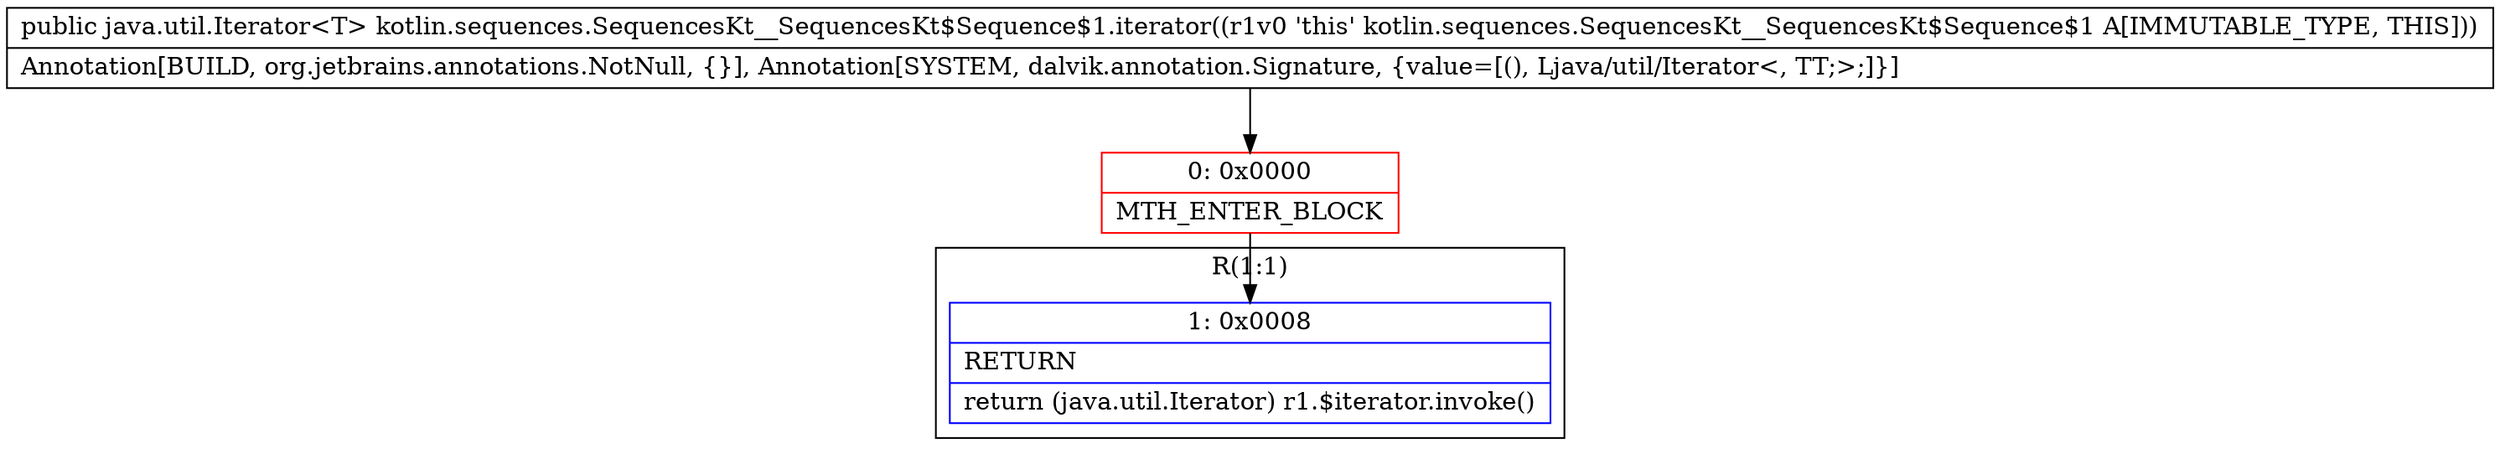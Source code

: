 digraph "CFG forkotlin.sequences.SequencesKt__SequencesKt$Sequence$1.iterator()Ljava\/util\/Iterator;" {
subgraph cluster_Region_55718287 {
label = "R(1:1)";
node [shape=record,color=blue];
Node_1 [shape=record,label="{1\:\ 0x0008|RETURN\l|return (java.util.Iterator) r1.$iterator.invoke()\l}"];
}
Node_0 [shape=record,color=red,label="{0\:\ 0x0000|MTH_ENTER_BLOCK\l}"];
MethodNode[shape=record,label="{public java.util.Iterator\<T\> kotlin.sequences.SequencesKt__SequencesKt$Sequence$1.iterator((r1v0 'this' kotlin.sequences.SequencesKt__SequencesKt$Sequence$1 A[IMMUTABLE_TYPE, THIS]))  | Annotation[BUILD, org.jetbrains.annotations.NotNull, \{\}], Annotation[SYSTEM, dalvik.annotation.Signature, \{value=[(), Ljava\/util\/Iterator\<, TT;\>;]\}]\l}"];
MethodNode -> Node_0;
Node_0 -> Node_1;
}

